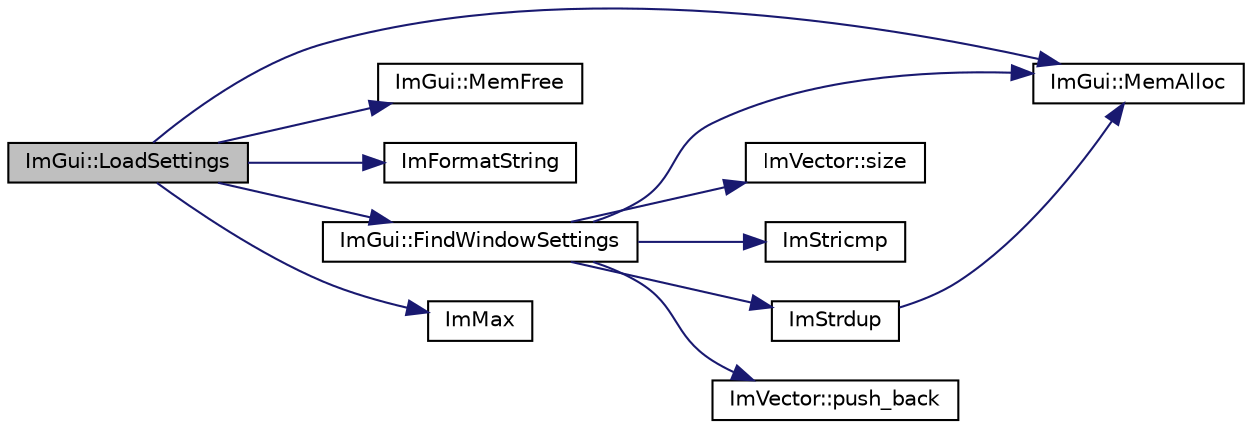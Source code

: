 digraph "ImGui::LoadSettings"
{
 // INTERACTIVE_SVG=YES
  edge [fontname="Helvetica",fontsize="10",labelfontname="Helvetica",labelfontsize="10"];
  node [fontname="Helvetica",fontsize="10",shape=record];
  rankdir="LR";
  Node1 [label="ImGui::LoadSettings",height=0.2,width=0.4,color="black", fillcolor="grey75", style="filled" fontcolor="black"];
  Node1 -> Node2 [color="midnightblue",fontsize="10",style="solid",fontname="Helvetica"];
  Node2 [label="ImGui::MemAlloc",height=0.2,width=0.4,color="black", fillcolor="white", style="filled",URL="$namespace_im_gui.html#a15efb2cac4a54b35489c5984ba1b661a"];
  Node1 -> Node3 [color="midnightblue",fontsize="10",style="solid",fontname="Helvetica"];
  Node3 [label="ImGui::MemFree",height=0.2,width=0.4,color="black", fillcolor="white", style="filled",URL="$namespace_im_gui.html#a269ec695c6e722ec3da85dae37f0675d"];
  Node1 -> Node4 [color="midnightblue",fontsize="10",style="solid",fontname="Helvetica"];
  Node4 [label="ImFormatString",height=0.2,width=0.4,color="black", fillcolor="white", style="filled",URL="$imgui_8cpp.html#aad3493f8cf448075c5679b1ee84c6db0"];
  Node1 -> Node5 [color="midnightblue",fontsize="10",style="solid",fontname="Helvetica"];
  Node5 [label="ImGui::FindWindowSettings",height=0.2,width=0.4,color="black", fillcolor="white", style="filled",URL="$namespace_im_gui.html#ab1acbcb5b1357c1ae18ece7311e38ff0"];
  Node5 -> Node6 [color="midnightblue",fontsize="10",style="solid",fontname="Helvetica"];
  Node6 [label="ImVector::size",height=0.2,width=0.4,color="black", fillcolor="white", style="filled",URL="$class_im_vector.html#aca1e71e6792c7e319fc0df78bf2cbc5f"];
  Node5 -> Node7 [color="midnightblue",fontsize="10",style="solid",fontname="Helvetica"];
  Node7 [label="ImStricmp",height=0.2,width=0.4,color="black", fillcolor="white", style="filled",URL="$imgui_8cpp.html#a3aa31319430a4898ab5ba8fb3faf027d"];
  Node5 -> Node2 [color="midnightblue",fontsize="10",style="solid",fontname="Helvetica"];
  Node5 -> Node8 [color="midnightblue",fontsize="10",style="solid",fontname="Helvetica"];
  Node8 [label="ImStrdup",height=0.2,width=0.4,color="black", fillcolor="white", style="filled",URL="$imgui_8cpp.html#aaa875fe75d952335e29bcd06562a78c4"];
  Node8 -> Node2 [color="midnightblue",fontsize="10",style="solid",fontname="Helvetica"];
  Node5 -> Node9 [color="midnightblue",fontsize="10",style="solid",fontname="Helvetica"];
  Node9 [label="ImVector::push_back",height=0.2,width=0.4,color="black", fillcolor="white", style="filled",URL="$class_im_vector.html#a68387993f2a5f5c3b2a7139d9ab778b8"];
  Node1 -> Node10 [color="midnightblue",fontsize="10",style="solid",fontname="Helvetica"];
  Node10 [label="ImMax",height=0.2,width=0.4,color="black", fillcolor="white", style="filled",URL="$imgui_8cpp.html#a6fb8dd1bd2fa0e1c6065dc7123cb7f3e"];
}
